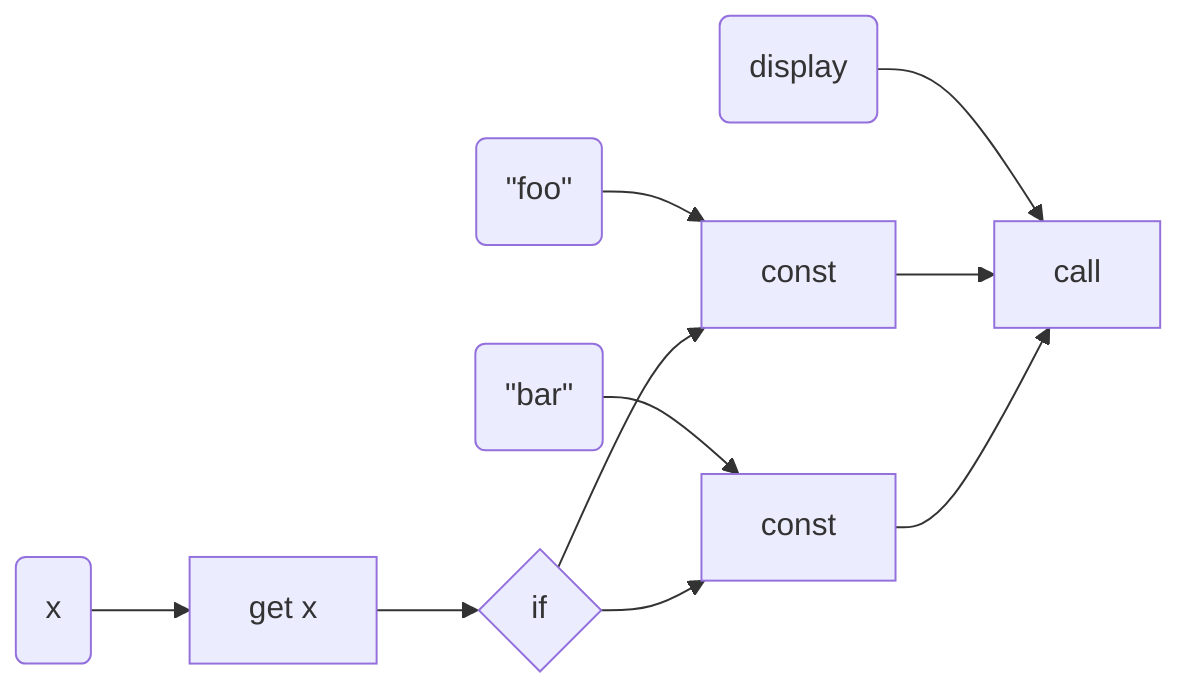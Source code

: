 flowchart LR
  d0(x) --> c0
  d1(#quot;foo#quot;) --> c2
  d2(#quot;bar#quot;) --> c3
  d3(display) --> c4
  c0[get x] --> c1{if}
  c1 --> c2[const] --> c4
  c1 --> c3[const] --> c4
  c4[call]